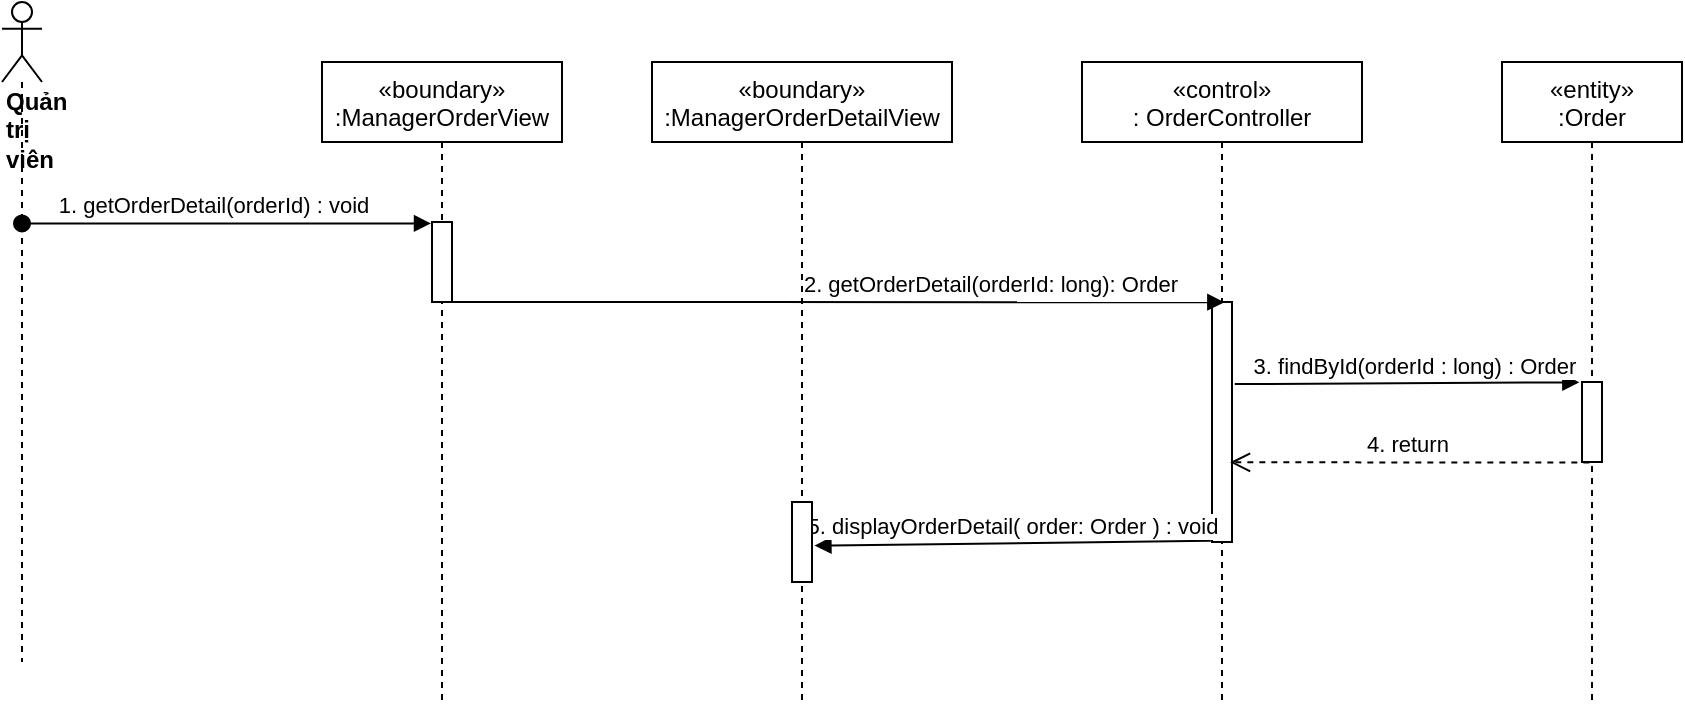 <mxfile version="14.8.2" type="device"><diagram id="kgpKYQtTHZ0yAKxKKP6v" name="Page-1"><mxGraphModel dx="1038" dy="521" grid="1" gridSize="10" guides="1" tooltips="1" connect="1" arrows="1" fold="1" page="1" pageScale="1" pageWidth="850" pageHeight="1100" math="0" shadow="0"><root><mxCell id="0"/><mxCell id="1" parent="0"/><mxCell id="so8syPfikwCO4L0xtXpP-1" value="«boundary»&#10;:ManagerOrderView" style="shape=umlLifeline;perimeter=lifelinePerimeter;container=1;collapsible=0;recursiveResize=0;rounded=0;shadow=0;strokeWidth=1;" parent="1" vertex="1"><mxGeometry x="260" y="80" width="120" height="320" as="geometry"/></mxCell><mxCell id="so8syPfikwCO4L0xtXpP-2" value="" style="points=[];perimeter=orthogonalPerimeter;rounded=0;shadow=0;strokeWidth=1;" parent="so8syPfikwCO4L0xtXpP-1" vertex="1"><mxGeometry x="55" y="80" width="10" height="40" as="geometry"/></mxCell><mxCell id="so8syPfikwCO4L0xtXpP-4" value="«control»&#10;: OrderController" style="shape=umlLifeline;perimeter=lifelinePerimeter;container=1;collapsible=0;recursiveResize=0;rounded=0;shadow=0;strokeWidth=1;" parent="1" vertex="1"><mxGeometry x="640" y="80" width="140" height="320" as="geometry"/></mxCell><mxCell id="so8syPfikwCO4L0xtXpP-5" value="" style="points=[];perimeter=orthogonalPerimeter;rounded=0;shadow=0;strokeWidth=1;" parent="so8syPfikwCO4L0xtXpP-4" vertex="1"><mxGeometry x="65" y="120" width="10" height="120" as="geometry"/></mxCell><mxCell id="so8syPfikwCO4L0xtXpP-6" value="&lt;div&gt;&lt;b&gt;Quản trị viên&lt;/b&gt;&lt;/div&gt;" style="shape=umlLifeline;participant=umlActor;perimeter=lifelinePerimeter;whiteSpace=wrap;html=1;container=1;collapsible=0;recursiveResize=0;verticalAlign=top;spacingTop=36;outlineConnect=0;align=left;" parent="1" vertex="1"><mxGeometry x="100" y="50" width="20" height="330" as="geometry"/></mxCell><mxCell id="so8syPfikwCO4L0xtXpP-7" value="1. getOrderDetail(orderId) : void" style="verticalAlign=bottom;startArrow=oval;endArrow=block;startSize=8;shadow=0;strokeWidth=1;entryX=-0.05;entryY=0.018;entryDx=0;entryDy=0;entryPerimeter=0;" parent="1" source="so8syPfikwCO4L0xtXpP-6" target="so8syPfikwCO4L0xtXpP-2" edge="1"><mxGeometry x="-0.06" relative="1" as="geometry"><mxPoint x="100" y="170" as="sourcePoint"/><mxPoint as="offset"/></mxGeometry></mxCell><mxCell id="so8syPfikwCO4L0xtXpP-10" value="2. getOrderDetail(orderId: long): Order" style="html=1;verticalAlign=bottom;endArrow=block;entryX=0.617;entryY=0.001;entryDx=0;entryDy=0;entryPerimeter=0;" parent="1" source="so8syPfikwCO4L0xtXpP-2" target="so8syPfikwCO4L0xtXpP-5" edge="1"><mxGeometry x="0.393" width="80" relative="1" as="geometry"><mxPoint x="320" y="248" as="sourcePoint"/><mxPoint x="500" y="210" as="targetPoint"/><mxPoint as="offset"/></mxGeometry></mxCell><mxCell id="so8syPfikwCO4L0xtXpP-12" value="«entity»&#10;:Order" style="shape=umlLifeline;perimeter=lifelinePerimeter;container=1;collapsible=0;recursiveResize=0;rounded=0;shadow=0;strokeWidth=1;" parent="1" vertex="1"><mxGeometry x="850" y="80" width="90" height="320" as="geometry"/></mxCell><mxCell id="so8syPfikwCO4L0xtXpP-13" value="" style="points=[];perimeter=orthogonalPerimeter;rounded=0;shadow=0;strokeWidth=1;" parent="so8syPfikwCO4L0xtXpP-12" vertex="1"><mxGeometry x="40" y="160" width="10" height="40" as="geometry"/></mxCell><mxCell id="so8syPfikwCO4L0xtXpP-14" value="3. findById(orderId : long) : Order" style="html=1;verticalAlign=bottom;endArrow=block;entryX=-0.133;entryY=0.004;entryDx=0;entryDy=0;entryPerimeter=0;exitX=1.14;exitY=0.342;exitDx=0;exitDy=0;exitPerimeter=0;" parent="1" target="so8syPfikwCO4L0xtXpP-13" edge="1" source="so8syPfikwCO4L0xtXpP-5"><mxGeometry x="0.041" width="80" relative="1" as="geometry"><mxPoint x="730" y="240" as="sourcePoint"/><mxPoint x="1000" y="190" as="targetPoint"/><mxPoint as="offset"/></mxGeometry></mxCell><mxCell id="so8syPfikwCO4L0xtXpP-15" value="4. return&amp;nbsp;" style="html=1;verticalAlign=bottom;endArrow=open;dashed=1;endSize=8;exitX=0.367;exitY=1.006;exitDx=0;exitDy=0;exitPerimeter=0;entryX=0.9;entryY=0.668;entryDx=0;entryDy=0;entryPerimeter=0;" parent="1" source="so8syPfikwCO4L0xtXpP-13" target="so8syPfikwCO4L0xtXpP-5" edge="1"><mxGeometry relative="1" as="geometry"><mxPoint x="1000" y="360" as="sourcePoint"/><mxPoint x="610" y="283" as="targetPoint"/></mxGeometry></mxCell><mxCell id="bno1wqJlqGcsNpnWaAKd-1" value="5. displayOrderDetail( order: Order ) : void" style="html=1;verticalAlign=bottom;endArrow=block;exitX=-0.06;exitY=0.995;exitDx=0;exitDy=0;exitPerimeter=0;entryX=1.12;entryY=0.545;entryDx=0;entryDy=0;entryPerimeter=0;" parent="1" target="8bS6MPqfN9e6GK3kofKu-2" edge="1" source="so8syPfikwCO4L0xtXpP-5"><mxGeometry width="80" relative="1" as="geometry"><mxPoint x="588" y="320" as="sourcePoint"/><mxPoint x="560" y="322" as="targetPoint"/></mxGeometry></mxCell><mxCell id="8bS6MPqfN9e6GK3kofKu-1" value="«boundary»&#10;:ManagerOrderDetailView" style="shape=umlLifeline;perimeter=lifelinePerimeter;container=1;collapsible=0;recursiveResize=0;rounded=0;shadow=0;strokeWidth=1;" parent="1" vertex="1"><mxGeometry x="425" y="80" width="150" height="320" as="geometry"/></mxCell><mxCell id="8bS6MPqfN9e6GK3kofKu-2" value="" style="points=[];perimeter=orthogonalPerimeter;rounded=0;shadow=0;strokeWidth=1;" parent="8bS6MPqfN9e6GK3kofKu-1" vertex="1"><mxGeometry x="70" y="220" width="10" height="40" as="geometry"/></mxCell></root></mxGraphModel></diagram></mxfile>